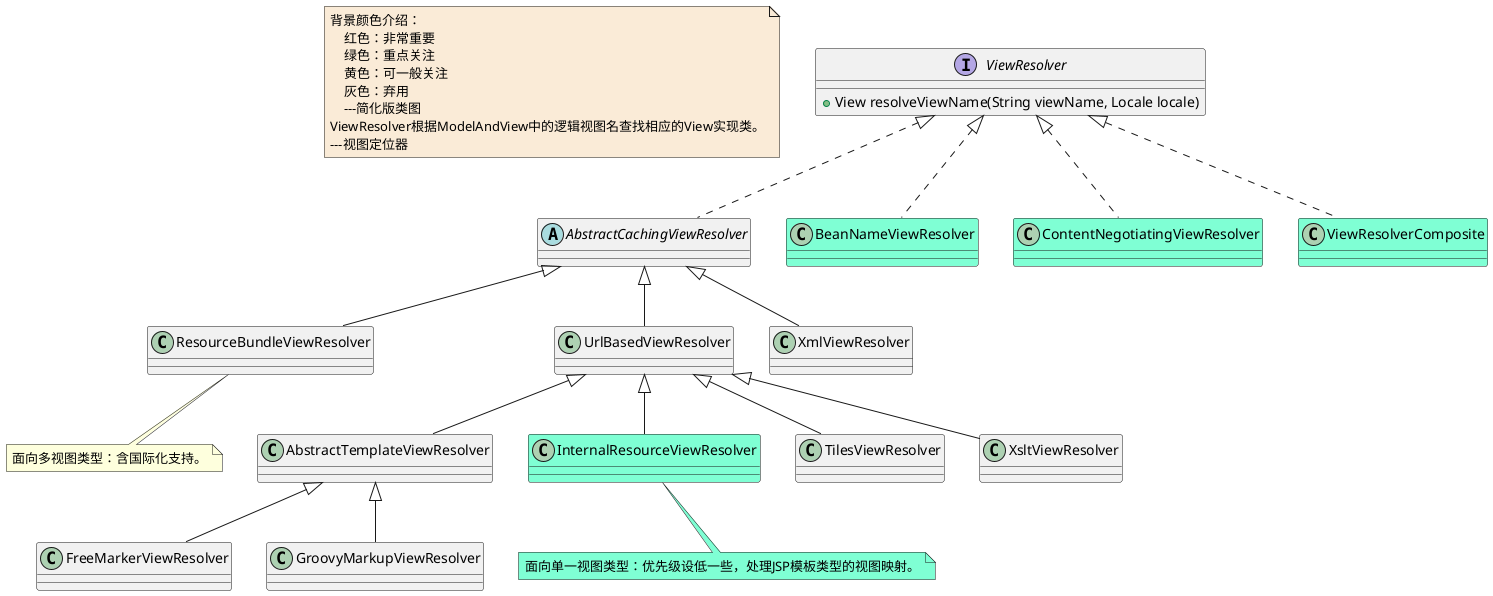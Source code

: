 @startuml

note  as N1 #FAEBD7
    背景颜色介绍：
        红色：非常重要
        绿色：重点关注
        黄色：可一般关注
        灰色：弃用
        ---简化版类图
    ViewResolver根据ModelAndView中的逻辑视图名查找相应的View实现类。
    ---视图定位器
end note

interface ViewResolver
ViewResolver : +View resolveViewName(String viewName, Locale locale)
abstract class AbstractCachingViewResolver
class AbstractTemplateViewResolver
class BeanNameViewResolver #7FFFD4
class ContentNegotiatingViewResolver #7FFFD4
class FreeMarkerViewResolver
class GroovyMarkupViewResolver
class InternalResourceViewResolver #7FFFD4
note bottom #7FFFD4: 面向单一视图类型：优先级设低一些，处理JSP模板类型的视图映射。
class ResourceBundleViewResolver
note bottom : 面向多视图类型：含国际化支持。
class TilesViewResolver
class UrlBasedViewResolver
class ViewResolverComposite #7FFFD4
class XmlViewResolver
class XsltViewResolver


AbstractCachingViewResolver <|-- ResourceBundleViewResolver
AbstractCachingViewResolver <|-- UrlBasedViewResolver
AbstractCachingViewResolver <|-- XmlViewResolver


AbstractTemplateViewResolver <|-- FreeMarkerViewResolver
AbstractTemplateViewResolver <|-- GroovyMarkupViewResolver


ViewResolver <|.. AbstractCachingViewResolver
ViewResolver <|.. BeanNameViewResolver
ViewResolver <|.. ContentNegotiatingViewResolver
ViewResolver <|.. ViewResolverComposite


UrlBasedViewResolver <|-- AbstractTemplateViewResolver
UrlBasedViewResolver <|-- InternalResourceViewResolver
UrlBasedViewResolver <|-- TilesViewResolver
UrlBasedViewResolver <|-- XsltViewResolver

@enduml